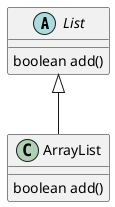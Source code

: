 @startuml
'https://plantuml.com/class-diagram


List <|-- ArrayList


abstract class List{
    boolean add()
}

class ArrayList {
    boolean add()
}


@enduml